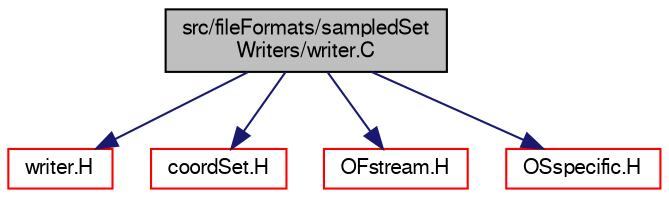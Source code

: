 digraph "src/fileFormats/sampledSetWriters/writer.C"
{
  bgcolor="transparent";
  edge [fontname="FreeSans",fontsize="10",labelfontname="FreeSans",labelfontsize="10"];
  node [fontname="FreeSans",fontsize="10",shape=record];
  Node0 [label="src/fileFormats/sampledSet\lWriters/writer.C",height=0.2,width=0.4,color="black", fillcolor="grey75", style="filled", fontcolor="black"];
  Node0 -> Node1 [color="midnightblue",fontsize="10",style="solid",fontname="FreeSans"];
  Node1 [label="writer.H",height=0.2,width=0.4,color="red",URL="$a01154.html"];
  Node0 -> Node100 [color="midnightblue",fontsize="10",style="solid",fontname="FreeSans"];
  Node100 [label="coordSet.H",height=0.2,width=0.4,color="red",URL="$a01088.html"];
  Node0 -> Node114 [color="midnightblue",fontsize="10",style="solid",fontname="FreeSans"];
  Node114 [label="OFstream.H",height=0.2,width=0.4,color="red",URL="$a09065.html"];
  Node0 -> Node116 [color="midnightblue",fontsize="10",style="solid",fontname="FreeSans"];
  Node116 [label="OSspecific.H",height=0.2,width=0.4,color="red",URL="$a10370.html",tooltip="Functions used by OpenFOAM that are specific to POSIX compliant operating systems and need to be repl..."];
}
